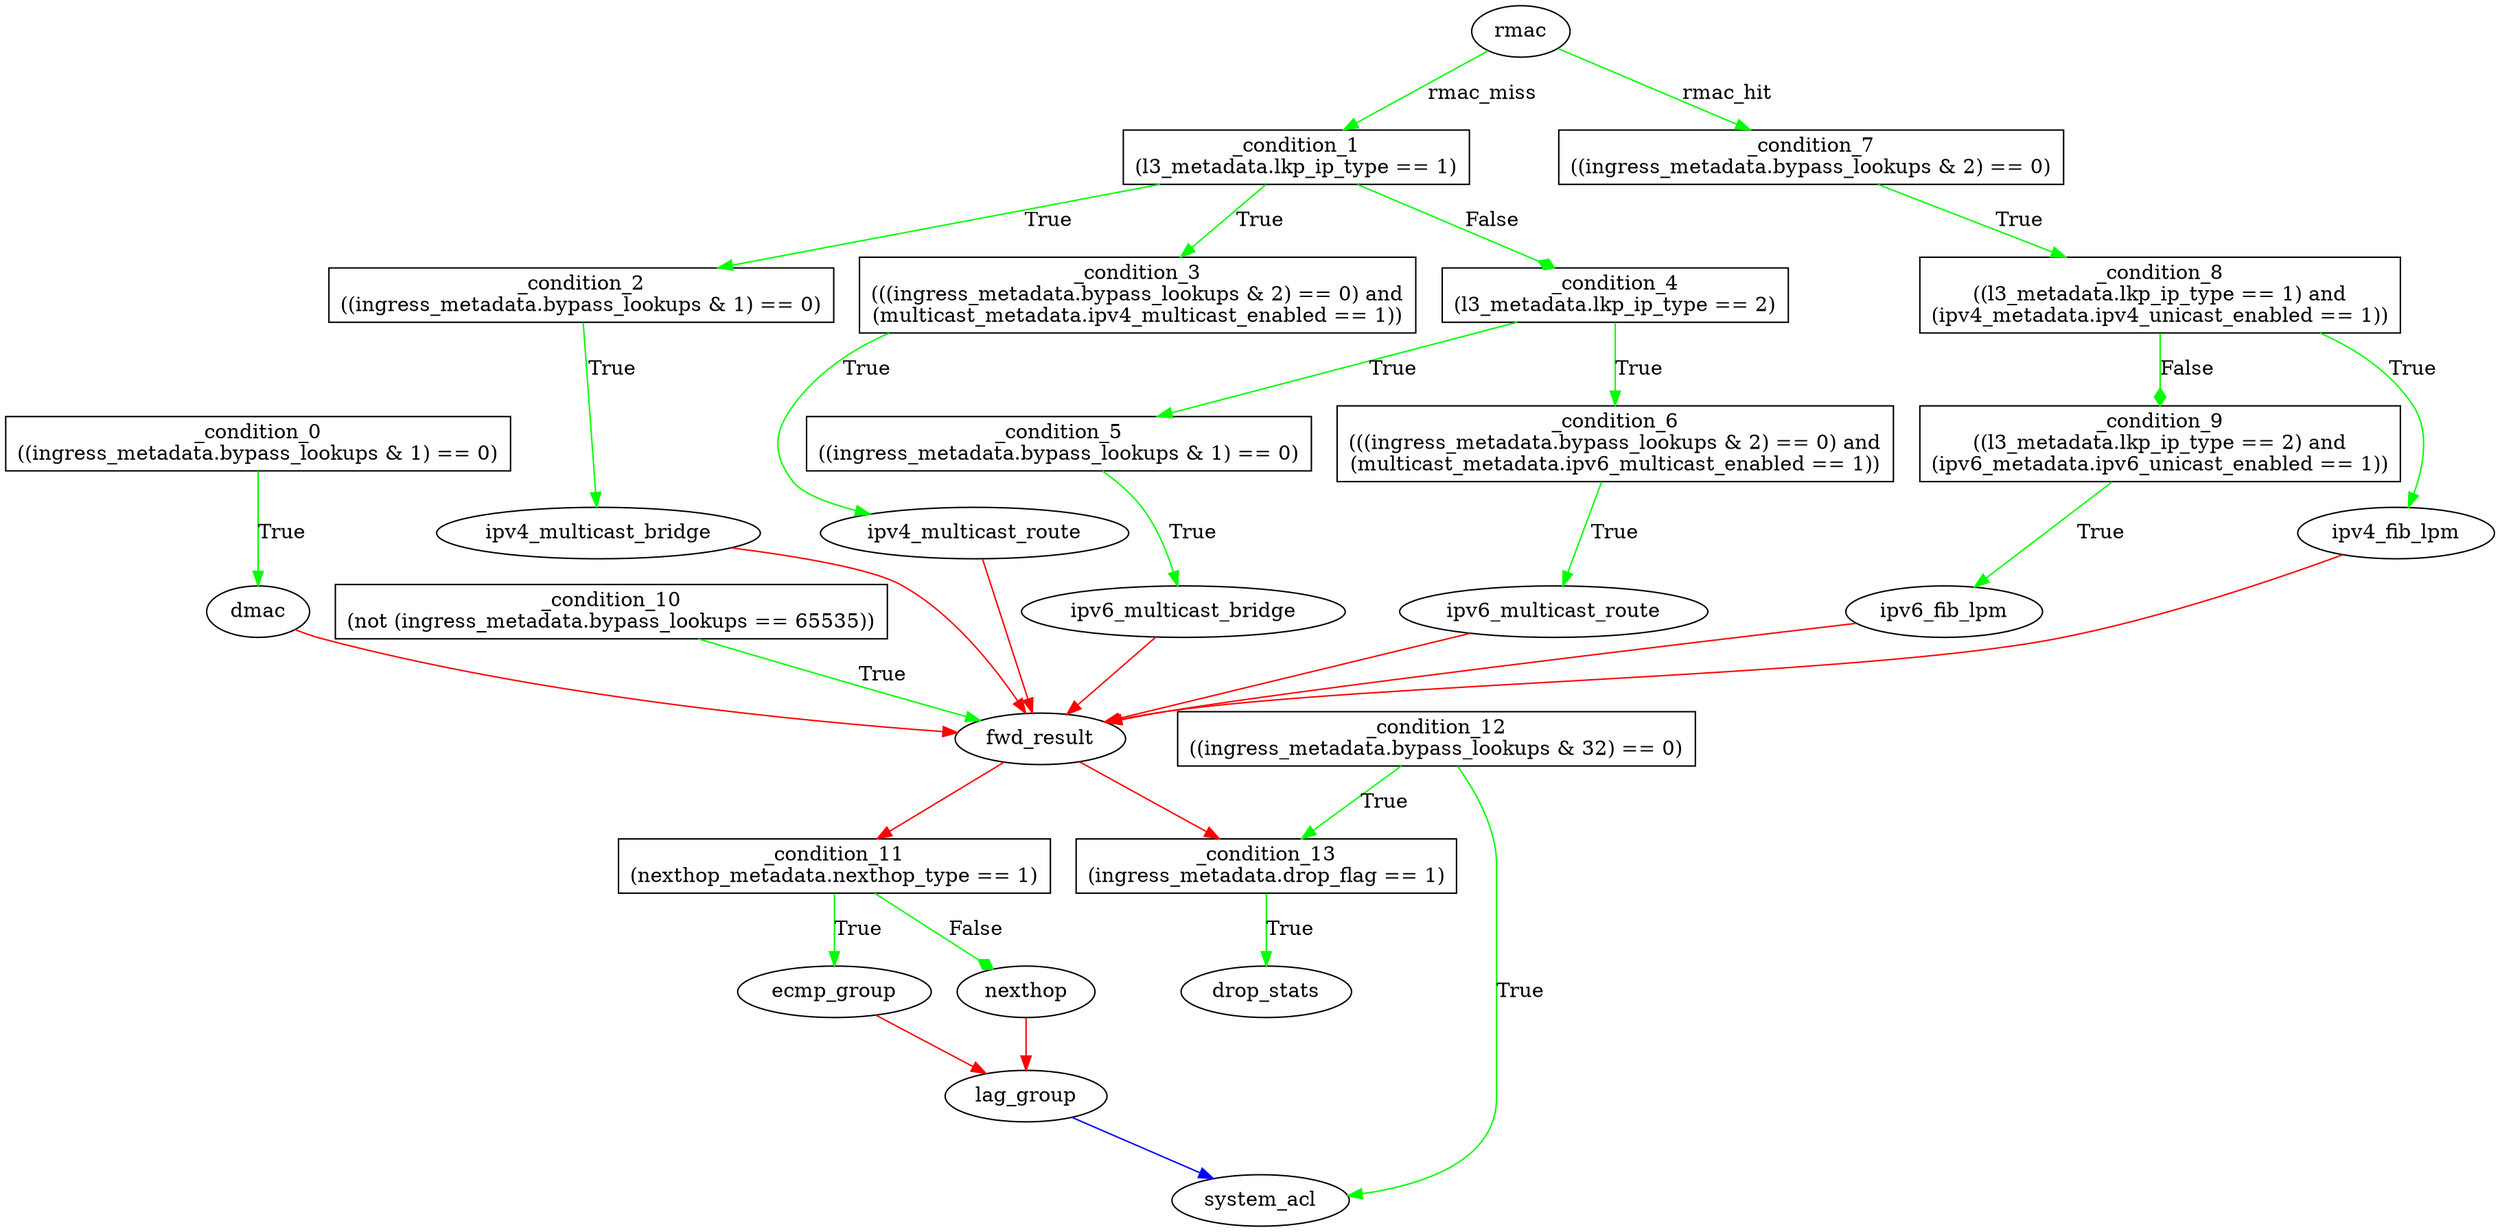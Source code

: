digraph ingress {
_condition_0 [shape=box label="_condition_0\n((ingress_metadata.bypass_lookups & 1) == 0)"];
_condition_1 [shape=box label="_condition_1\n(l3_metadata.lkp_ip_type == 1)"];
_condition_10 [shape=box label="_condition_10\n(not (ingress_metadata.bypass_lookups == 65535))"];
_condition_11 [shape=box label="_condition_11\n(nexthop_metadata.nexthop_type == 1)"];
_condition_12 [shape=box label="_condition_12\n((ingress_metadata.bypass_lookups & 32) == 0)"];
_condition_13 [shape=box label="_condition_13\n(ingress_metadata.drop_flag == 1)"];
_condition_2 [shape=box label="_condition_2\n((ingress_metadata.bypass_lookups & 1) == 0)"];
_condition_3 [shape=box label="_condition_3\n(((ingress_metadata.bypass_lookups & 2) == 0) and
(multicast_metadata.ipv4_multicast_enabled == 1))"];
_condition_4 [shape=box label="_condition_4\n(l3_metadata.lkp_ip_type == 2)"];
_condition_5 [shape=box label="_condition_5\n((ingress_metadata.bypass_lookups & 1) == 0)"];
_condition_6 [shape=box label="_condition_6\n(((ingress_metadata.bypass_lookups & 2) == 0) and
(multicast_metadata.ipv6_multicast_enabled == 1))"];
_condition_7 [shape=box label="_condition_7\n((ingress_metadata.bypass_lookups & 2) == 0)"];
_condition_8 [shape=box label="_condition_8\n((l3_metadata.lkp_ip_type == 1) and
(ipv4_metadata.ipv4_unicast_enabled == 1))"];
_condition_9 [shape=box label="_condition_9\n((l3_metadata.lkp_ip_type == 2) and
(ipv6_metadata.ipv6_unicast_enabled == 1))"];
_condition_0 -> dmac [color=green  label="True"];
_condition_1 -> _condition_2 [color=green  label="True"];
_condition_1 -> _condition_3 [color=green  label="True"];
_condition_1 -> _condition_4 [color=green  label="False" arrowhead = diamond];
_condition_10 -> fwd_result [color=green  label="True"];
_condition_11 -> ecmp_group [color=green  label="True"];
_condition_11 -> nexthop [color=green  label="False" arrowhead = diamond];
_condition_12 -> _condition_13 [color=green  label="True"];
_condition_12 -> system_acl [color=green  label="True"];
_condition_13 -> drop_stats [color=green  label="True"];
_condition_2 -> ipv4_multicast_bridge [color=green  label="True"];
_condition_3 -> ipv4_multicast_route [color=green  label="True"];
_condition_4 -> _condition_5 [color=green  label="True"];
_condition_4 -> _condition_6 [color=green  label="True"];
_condition_5 -> ipv6_multicast_bridge [color=green  label="True"];
_condition_6 -> ipv6_multicast_route [color=green  label="True"];
_condition_7 -> _condition_8 [color=green  label="True"];
_condition_8 -> _condition_9 [color=green  label="False" arrowhead = diamond];
_condition_8 -> ipv4_fib_lpm [color=green  label="True"];
_condition_9 -> ipv6_fib_lpm [color=green  label="True"];
dmac -> fwd_result [color=red ];
ecmp_group -> lag_group [color=red ];
fwd_result -> _condition_11 [color=red ];
fwd_result -> _condition_13 [color=red ];
ipv4_fib_lpm -> fwd_result [color=red ];
ipv4_multicast_bridge -> fwd_result [color=red ];
ipv4_multicast_route -> fwd_result [color=red ];
ipv6_fib_lpm -> fwd_result [color=red ];
ipv6_multicast_bridge -> fwd_result [color=red ];
ipv6_multicast_route -> fwd_result [color=red ];
lag_group -> system_acl [color=blue ];
nexthop -> lag_group [color=red ];
rmac -> _condition_1 [color=green  label="rmac_miss"];
rmac -> _condition_7 [color=green  label="rmac_hit"];
}
